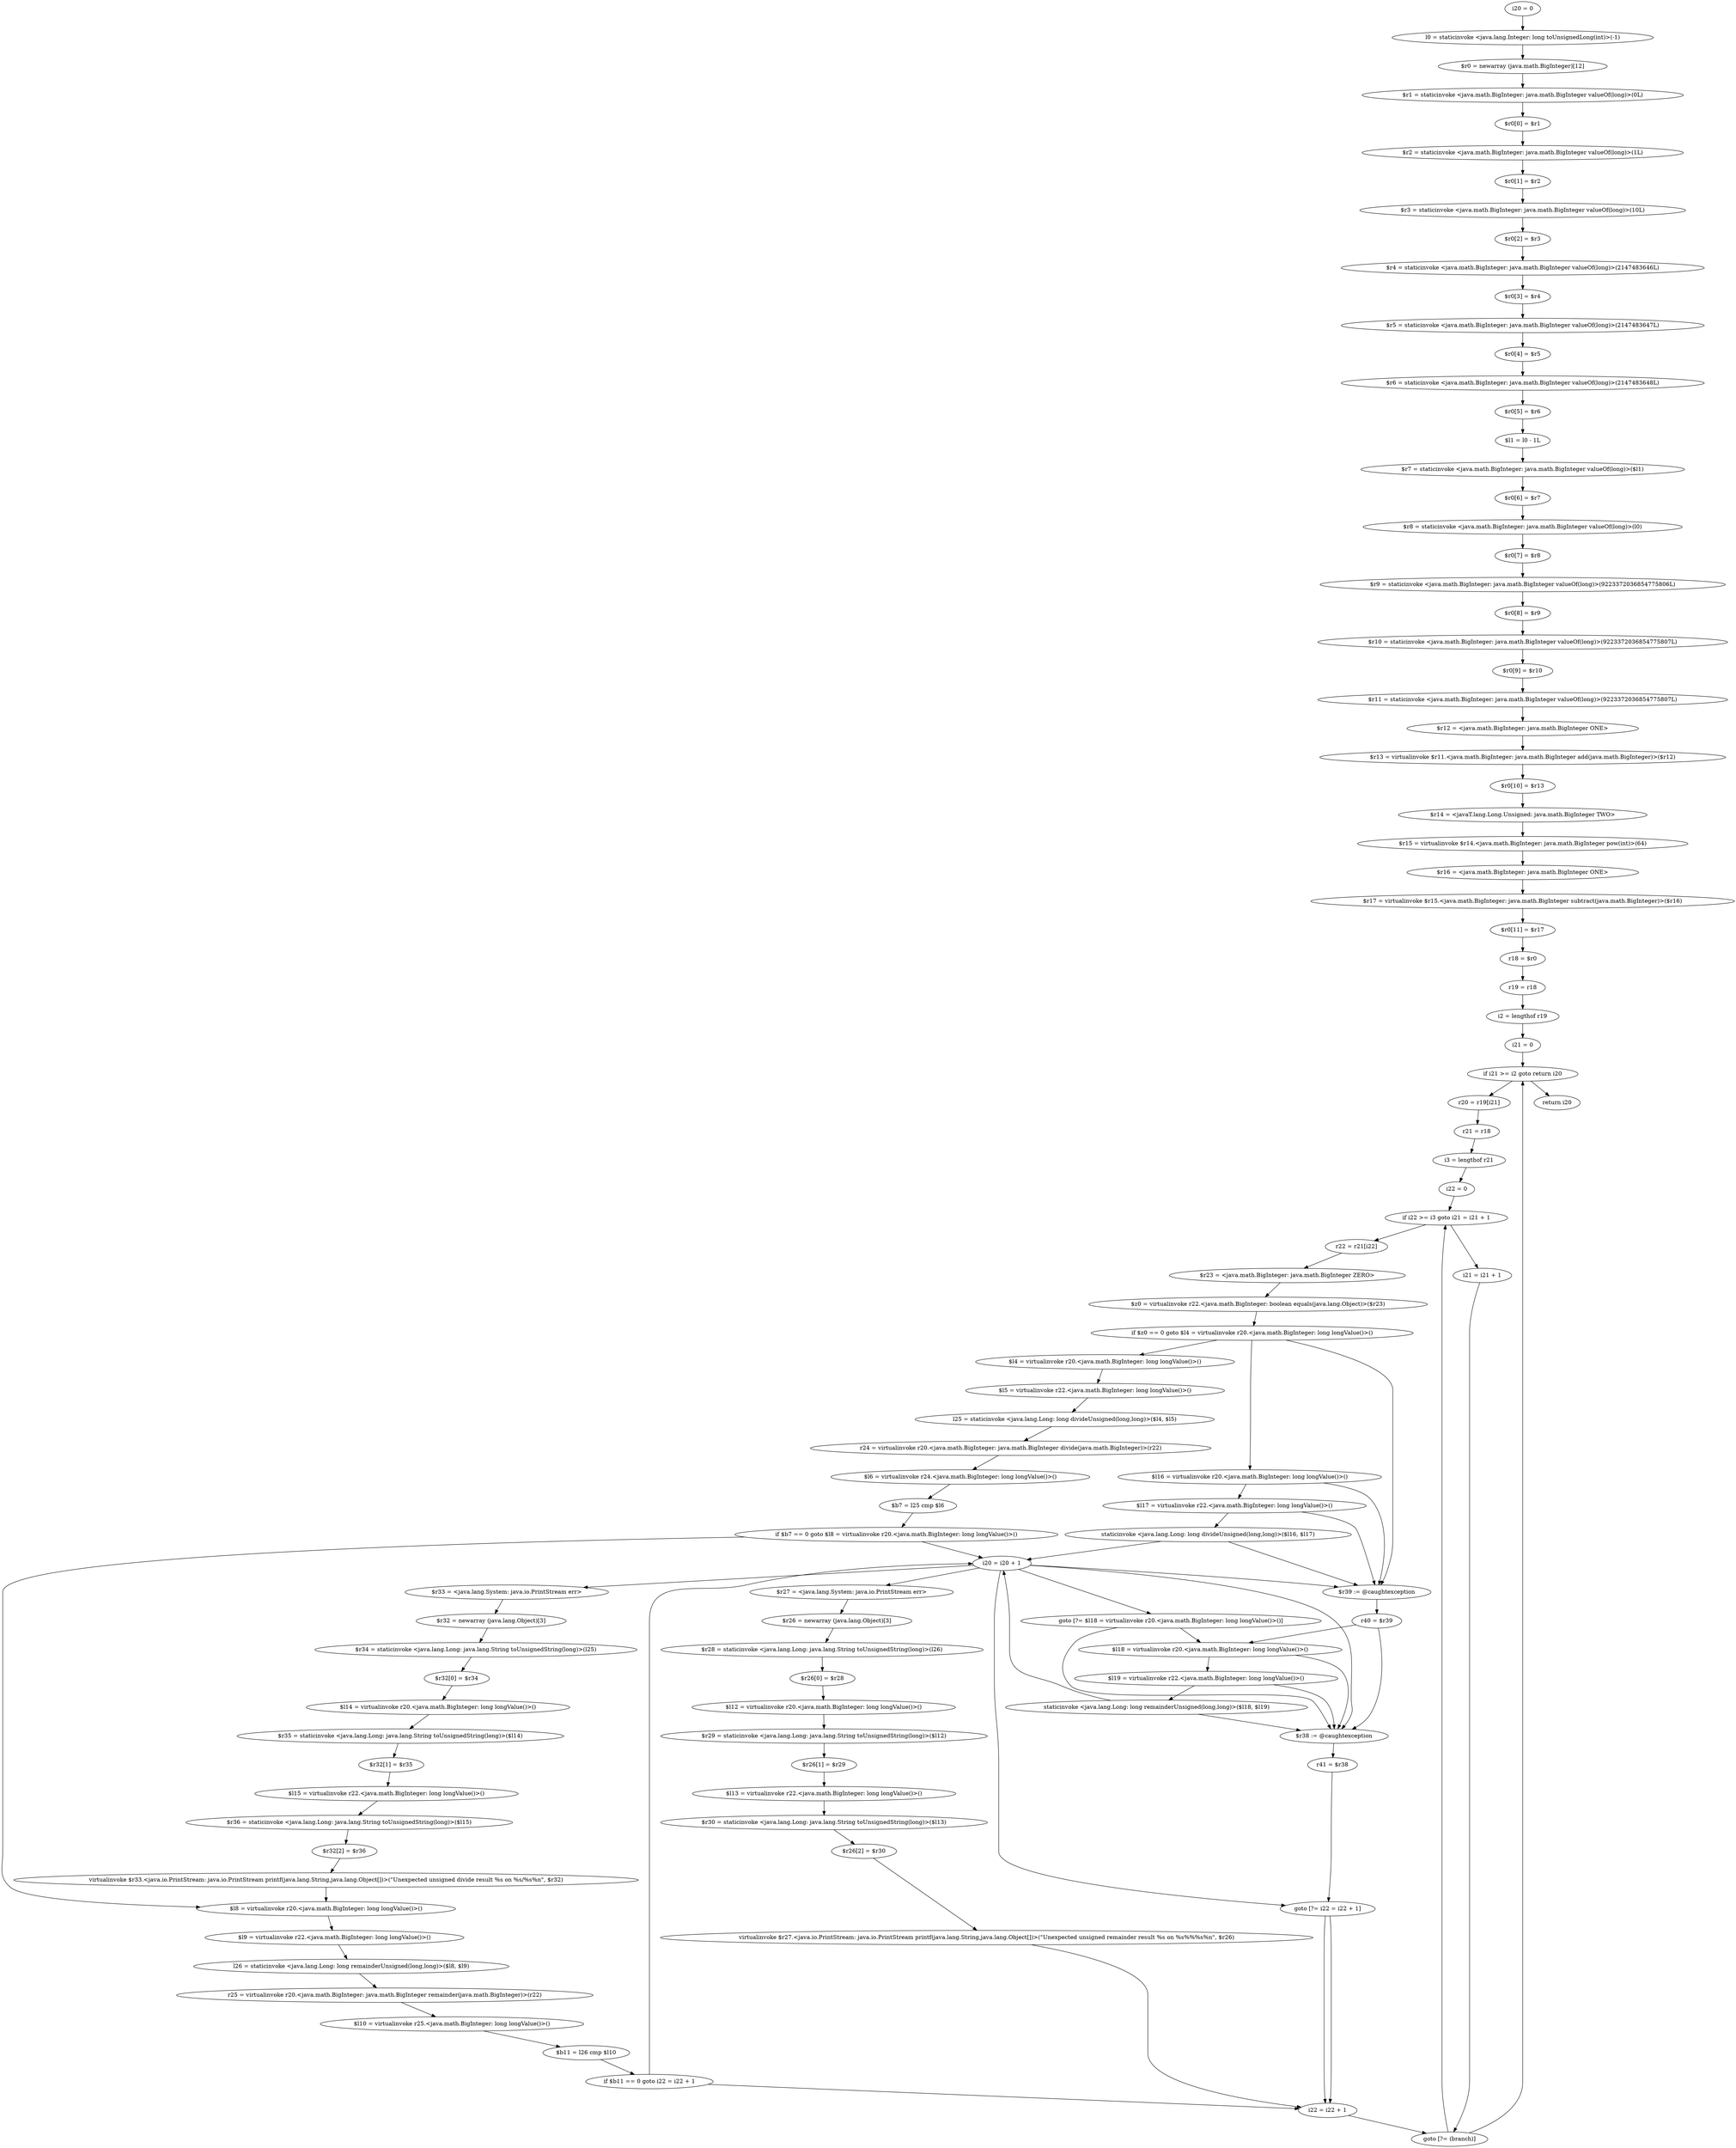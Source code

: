 digraph "unitGraph" {
    "i20 = 0"
    "l0 = staticinvoke <java.lang.Integer: long toUnsignedLong(int)>(-1)"
    "$r0 = newarray (java.math.BigInteger)[12]"
    "$r1 = staticinvoke <java.math.BigInteger: java.math.BigInteger valueOf(long)>(0L)"
    "$r0[0] = $r1"
    "$r2 = staticinvoke <java.math.BigInteger: java.math.BigInteger valueOf(long)>(1L)"
    "$r0[1] = $r2"
    "$r3 = staticinvoke <java.math.BigInteger: java.math.BigInteger valueOf(long)>(10L)"
    "$r0[2] = $r3"
    "$r4 = staticinvoke <java.math.BigInteger: java.math.BigInteger valueOf(long)>(2147483646L)"
    "$r0[3] = $r4"
    "$r5 = staticinvoke <java.math.BigInteger: java.math.BigInteger valueOf(long)>(2147483647L)"
    "$r0[4] = $r5"
    "$r6 = staticinvoke <java.math.BigInteger: java.math.BigInteger valueOf(long)>(2147483648L)"
    "$r0[5] = $r6"
    "$l1 = l0 - 1L"
    "$r7 = staticinvoke <java.math.BigInteger: java.math.BigInteger valueOf(long)>($l1)"
    "$r0[6] = $r7"
    "$r8 = staticinvoke <java.math.BigInteger: java.math.BigInteger valueOf(long)>(l0)"
    "$r0[7] = $r8"
    "$r9 = staticinvoke <java.math.BigInteger: java.math.BigInteger valueOf(long)>(9223372036854775806L)"
    "$r0[8] = $r9"
    "$r10 = staticinvoke <java.math.BigInteger: java.math.BigInteger valueOf(long)>(9223372036854775807L)"
    "$r0[9] = $r10"
    "$r11 = staticinvoke <java.math.BigInteger: java.math.BigInteger valueOf(long)>(9223372036854775807L)"
    "$r12 = <java.math.BigInteger: java.math.BigInteger ONE>"
    "$r13 = virtualinvoke $r11.<java.math.BigInteger: java.math.BigInteger add(java.math.BigInteger)>($r12)"
    "$r0[10] = $r13"
    "$r14 = <javaT.lang.Long.Unsigned: java.math.BigInteger TWO>"
    "$r15 = virtualinvoke $r14.<java.math.BigInteger: java.math.BigInteger pow(int)>(64)"
    "$r16 = <java.math.BigInteger: java.math.BigInteger ONE>"
    "$r17 = virtualinvoke $r15.<java.math.BigInteger: java.math.BigInteger subtract(java.math.BigInteger)>($r16)"
    "$r0[11] = $r17"
    "r18 = $r0"
    "r19 = r18"
    "i2 = lengthof r19"
    "i21 = 0"
    "if i21 >= i2 goto return i20"
    "r20 = r19[i21]"
    "r21 = r18"
    "i3 = lengthof r21"
    "i22 = 0"
    "if i22 >= i3 goto i21 = i21 + 1"
    "r22 = r21[i22]"
    "$r23 = <java.math.BigInteger: java.math.BigInteger ZERO>"
    "$z0 = virtualinvoke r22.<java.math.BigInteger: boolean equals(java.lang.Object)>($r23)"
    "if $z0 == 0 goto $l4 = virtualinvoke r20.<java.math.BigInteger: long longValue()>()"
    "$l16 = virtualinvoke r20.<java.math.BigInteger: long longValue()>()"
    "$l17 = virtualinvoke r22.<java.math.BigInteger: long longValue()>()"
    "staticinvoke <java.lang.Long: long divideUnsigned(long,long)>($l16, $l17)"
    "i20 = i20 + 1"
    "goto [?= $l18 = virtualinvoke r20.<java.math.BigInteger: long longValue()>()]"
    "$r39 := @caughtexception"
    "r40 = $r39"
    "$l18 = virtualinvoke r20.<java.math.BigInteger: long longValue()>()"
    "$l19 = virtualinvoke r22.<java.math.BigInteger: long longValue()>()"
    "staticinvoke <java.lang.Long: long remainderUnsigned(long,long)>($l18, $l19)"
    "goto [?= i22 = i22 + 1]"
    "$r38 := @caughtexception"
    "r41 = $r38"
    "$l4 = virtualinvoke r20.<java.math.BigInteger: long longValue()>()"
    "$l5 = virtualinvoke r22.<java.math.BigInteger: long longValue()>()"
    "l25 = staticinvoke <java.lang.Long: long divideUnsigned(long,long)>($l4, $l5)"
    "r24 = virtualinvoke r20.<java.math.BigInteger: java.math.BigInteger divide(java.math.BigInteger)>(r22)"
    "$l6 = virtualinvoke r24.<java.math.BigInteger: long longValue()>()"
    "$b7 = l25 cmp $l6"
    "if $b7 == 0 goto $l8 = virtualinvoke r20.<java.math.BigInteger: long longValue()>()"
    "$r33 = <java.lang.System: java.io.PrintStream err>"
    "$r32 = newarray (java.lang.Object)[3]"
    "$r34 = staticinvoke <java.lang.Long: java.lang.String toUnsignedString(long)>(l25)"
    "$r32[0] = $r34"
    "$l14 = virtualinvoke r20.<java.math.BigInteger: long longValue()>()"
    "$r35 = staticinvoke <java.lang.Long: java.lang.String toUnsignedString(long)>($l14)"
    "$r32[1] = $r35"
    "$l15 = virtualinvoke r22.<java.math.BigInteger: long longValue()>()"
    "$r36 = staticinvoke <java.lang.Long: java.lang.String toUnsignedString(long)>($l15)"
    "$r32[2] = $r36"
    "virtualinvoke $r33.<java.io.PrintStream: java.io.PrintStream printf(java.lang.String,java.lang.Object[])>(\"Unexpected unsigned divide result %s on %s/%s%n\", $r32)"
    "$l8 = virtualinvoke r20.<java.math.BigInteger: long longValue()>()"
    "$l9 = virtualinvoke r22.<java.math.BigInteger: long longValue()>()"
    "l26 = staticinvoke <java.lang.Long: long remainderUnsigned(long,long)>($l8, $l9)"
    "r25 = virtualinvoke r20.<java.math.BigInteger: java.math.BigInteger remainder(java.math.BigInteger)>(r22)"
    "$l10 = virtualinvoke r25.<java.math.BigInteger: long longValue()>()"
    "$b11 = l26 cmp $l10"
    "if $b11 == 0 goto i22 = i22 + 1"
    "$r27 = <java.lang.System: java.io.PrintStream err>"
    "$r26 = newarray (java.lang.Object)[3]"
    "$r28 = staticinvoke <java.lang.Long: java.lang.String toUnsignedString(long)>(l26)"
    "$r26[0] = $r28"
    "$l12 = virtualinvoke r20.<java.math.BigInteger: long longValue()>()"
    "$r29 = staticinvoke <java.lang.Long: java.lang.String toUnsignedString(long)>($l12)"
    "$r26[1] = $r29"
    "$l13 = virtualinvoke r22.<java.math.BigInteger: long longValue()>()"
    "$r30 = staticinvoke <java.lang.Long: java.lang.String toUnsignedString(long)>($l13)"
    "$r26[2] = $r30"
    "virtualinvoke $r27.<java.io.PrintStream: java.io.PrintStream printf(java.lang.String,java.lang.Object[])>(\"Unexpected unsigned remainder result %s on %s%%%s%n\", $r26)"
    "i22 = i22 + 1"
    "goto [?= (branch)]"
    "i21 = i21 + 1"
    "return i20"
    "i20 = 0"->"l0 = staticinvoke <java.lang.Integer: long toUnsignedLong(int)>(-1)";
    "l0 = staticinvoke <java.lang.Integer: long toUnsignedLong(int)>(-1)"->"$r0 = newarray (java.math.BigInteger)[12]";
    "$r0 = newarray (java.math.BigInteger)[12]"->"$r1 = staticinvoke <java.math.BigInteger: java.math.BigInteger valueOf(long)>(0L)";
    "$r1 = staticinvoke <java.math.BigInteger: java.math.BigInteger valueOf(long)>(0L)"->"$r0[0] = $r1";
    "$r0[0] = $r1"->"$r2 = staticinvoke <java.math.BigInteger: java.math.BigInteger valueOf(long)>(1L)";
    "$r2 = staticinvoke <java.math.BigInteger: java.math.BigInteger valueOf(long)>(1L)"->"$r0[1] = $r2";
    "$r0[1] = $r2"->"$r3 = staticinvoke <java.math.BigInteger: java.math.BigInteger valueOf(long)>(10L)";
    "$r3 = staticinvoke <java.math.BigInteger: java.math.BigInteger valueOf(long)>(10L)"->"$r0[2] = $r3";
    "$r0[2] = $r3"->"$r4 = staticinvoke <java.math.BigInteger: java.math.BigInteger valueOf(long)>(2147483646L)";
    "$r4 = staticinvoke <java.math.BigInteger: java.math.BigInteger valueOf(long)>(2147483646L)"->"$r0[3] = $r4";
    "$r0[3] = $r4"->"$r5 = staticinvoke <java.math.BigInteger: java.math.BigInteger valueOf(long)>(2147483647L)";
    "$r5 = staticinvoke <java.math.BigInteger: java.math.BigInteger valueOf(long)>(2147483647L)"->"$r0[4] = $r5";
    "$r0[4] = $r5"->"$r6 = staticinvoke <java.math.BigInteger: java.math.BigInteger valueOf(long)>(2147483648L)";
    "$r6 = staticinvoke <java.math.BigInteger: java.math.BigInteger valueOf(long)>(2147483648L)"->"$r0[5] = $r6";
    "$r0[5] = $r6"->"$l1 = l0 - 1L";
    "$l1 = l0 - 1L"->"$r7 = staticinvoke <java.math.BigInteger: java.math.BigInteger valueOf(long)>($l1)";
    "$r7 = staticinvoke <java.math.BigInteger: java.math.BigInteger valueOf(long)>($l1)"->"$r0[6] = $r7";
    "$r0[6] = $r7"->"$r8 = staticinvoke <java.math.BigInteger: java.math.BigInteger valueOf(long)>(l0)";
    "$r8 = staticinvoke <java.math.BigInteger: java.math.BigInteger valueOf(long)>(l0)"->"$r0[7] = $r8";
    "$r0[7] = $r8"->"$r9 = staticinvoke <java.math.BigInteger: java.math.BigInteger valueOf(long)>(9223372036854775806L)";
    "$r9 = staticinvoke <java.math.BigInteger: java.math.BigInteger valueOf(long)>(9223372036854775806L)"->"$r0[8] = $r9";
    "$r0[8] = $r9"->"$r10 = staticinvoke <java.math.BigInteger: java.math.BigInteger valueOf(long)>(9223372036854775807L)";
    "$r10 = staticinvoke <java.math.BigInteger: java.math.BigInteger valueOf(long)>(9223372036854775807L)"->"$r0[9] = $r10";
    "$r0[9] = $r10"->"$r11 = staticinvoke <java.math.BigInteger: java.math.BigInteger valueOf(long)>(9223372036854775807L)";
    "$r11 = staticinvoke <java.math.BigInteger: java.math.BigInteger valueOf(long)>(9223372036854775807L)"->"$r12 = <java.math.BigInteger: java.math.BigInteger ONE>";
    "$r12 = <java.math.BigInteger: java.math.BigInteger ONE>"->"$r13 = virtualinvoke $r11.<java.math.BigInteger: java.math.BigInteger add(java.math.BigInteger)>($r12)";
    "$r13 = virtualinvoke $r11.<java.math.BigInteger: java.math.BigInteger add(java.math.BigInteger)>($r12)"->"$r0[10] = $r13";
    "$r0[10] = $r13"->"$r14 = <javaT.lang.Long.Unsigned: java.math.BigInteger TWO>";
    "$r14 = <javaT.lang.Long.Unsigned: java.math.BigInteger TWO>"->"$r15 = virtualinvoke $r14.<java.math.BigInteger: java.math.BigInteger pow(int)>(64)";
    "$r15 = virtualinvoke $r14.<java.math.BigInteger: java.math.BigInteger pow(int)>(64)"->"$r16 = <java.math.BigInteger: java.math.BigInteger ONE>";
    "$r16 = <java.math.BigInteger: java.math.BigInteger ONE>"->"$r17 = virtualinvoke $r15.<java.math.BigInteger: java.math.BigInteger subtract(java.math.BigInteger)>($r16)";
    "$r17 = virtualinvoke $r15.<java.math.BigInteger: java.math.BigInteger subtract(java.math.BigInteger)>($r16)"->"$r0[11] = $r17";
    "$r0[11] = $r17"->"r18 = $r0";
    "r18 = $r0"->"r19 = r18";
    "r19 = r18"->"i2 = lengthof r19";
    "i2 = lengthof r19"->"i21 = 0";
    "i21 = 0"->"if i21 >= i2 goto return i20";
    "if i21 >= i2 goto return i20"->"r20 = r19[i21]";
    "if i21 >= i2 goto return i20"->"return i20";
    "r20 = r19[i21]"->"r21 = r18";
    "r21 = r18"->"i3 = lengthof r21";
    "i3 = lengthof r21"->"i22 = 0";
    "i22 = 0"->"if i22 >= i3 goto i21 = i21 + 1";
    "if i22 >= i3 goto i21 = i21 + 1"->"r22 = r21[i22]";
    "if i22 >= i3 goto i21 = i21 + 1"->"i21 = i21 + 1";
    "r22 = r21[i22]"->"$r23 = <java.math.BigInteger: java.math.BigInteger ZERO>";
    "$r23 = <java.math.BigInteger: java.math.BigInteger ZERO>"->"$z0 = virtualinvoke r22.<java.math.BigInteger: boolean equals(java.lang.Object)>($r23)";
    "$z0 = virtualinvoke r22.<java.math.BigInteger: boolean equals(java.lang.Object)>($r23)"->"if $z0 == 0 goto $l4 = virtualinvoke r20.<java.math.BigInteger: long longValue()>()";
    "if $z0 == 0 goto $l4 = virtualinvoke r20.<java.math.BigInteger: long longValue()>()"->"$l16 = virtualinvoke r20.<java.math.BigInteger: long longValue()>()";
    "if $z0 == 0 goto $l4 = virtualinvoke r20.<java.math.BigInteger: long longValue()>()"->"$l4 = virtualinvoke r20.<java.math.BigInteger: long longValue()>()";
    "if $z0 == 0 goto $l4 = virtualinvoke r20.<java.math.BigInteger: long longValue()>()"->"$r39 := @caughtexception";
    "$l16 = virtualinvoke r20.<java.math.BigInteger: long longValue()>()"->"$l17 = virtualinvoke r22.<java.math.BigInteger: long longValue()>()";
    "$l16 = virtualinvoke r20.<java.math.BigInteger: long longValue()>()"->"$r39 := @caughtexception";
    "$l17 = virtualinvoke r22.<java.math.BigInteger: long longValue()>()"->"staticinvoke <java.lang.Long: long divideUnsigned(long,long)>($l16, $l17)";
    "$l17 = virtualinvoke r22.<java.math.BigInteger: long longValue()>()"->"$r39 := @caughtexception";
    "staticinvoke <java.lang.Long: long divideUnsigned(long,long)>($l16, $l17)"->"i20 = i20 + 1";
    "staticinvoke <java.lang.Long: long divideUnsigned(long,long)>($l16, $l17)"->"$r39 := @caughtexception";
    "i20 = i20 + 1"->"goto [?= $l18 = virtualinvoke r20.<java.math.BigInteger: long longValue()>()]";
    "i20 = i20 + 1"->"$r39 := @caughtexception";
    "goto [?= $l18 = virtualinvoke r20.<java.math.BigInteger: long longValue()>()]"->"$l18 = virtualinvoke r20.<java.math.BigInteger: long longValue()>()";
    "goto [?= $l18 = virtualinvoke r20.<java.math.BigInteger: long longValue()>()]"->"$r38 := @caughtexception";
    "$r39 := @caughtexception"->"r40 = $r39";
    "r40 = $r39"->"$l18 = virtualinvoke r20.<java.math.BigInteger: long longValue()>()";
    "r40 = $r39"->"$r38 := @caughtexception";
    "$l18 = virtualinvoke r20.<java.math.BigInteger: long longValue()>()"->"$l19 = virtualinvoke r22.<java.math.BigInteger: long longValue()>()";
    "$l18 = virtualinvoke r20.<java.math.BigInteger: long longValue()>()"->"$r38 := @caughtexception";
    "$l19 = virtualinvoke r22.<java.math.BigInteger: long longValue()>()"->"staticinvoke <java.lang.Long: long remainderUnsigned(long,long)>($l18, $l19)";
    "$l19 = virtualinvoke r22.<java.math.BigInteger: long longValue()>()"->"$r38 := @caughtexception";
    "staticinvoke <java.lang.Long: long remainderUnsigned(long,long)>($l18, $l19)"->"i20 = i20 + 1";
    "staticinvoke <java.lang.Long: long remainderUnsigned(long,long)>($l18, $l19)"->"$r38 := @caughtexception";
    "i20 = i20 + 1"->"goto [?= i22 = i22 + 1]";
    "i20 = i20 + 1"->"$r38 := @caughtexception";
    "goto [?= i22 = i22 + 1]"->"i22 = i22 + 1";
    "$r38 := @caughtexception"->"r41 = $r38";
    "r41 = $r38"->"goto [?= i22 = i22 + 1]";
    "goto [?= i22 = i22 + 1]"->"i22 = i22 + 1";
    "$l4 = virtualinvoke r20.<java.math.BigInteger: long longValue()>()"->"$l5 = virtualinvoke r22.<java.math.BigInteger: long longValue()>()";
    "$l5 = virtualinvoke r22.<java.math.BigInteger: long longValue()>()"->"l25 = staticinvoke <java.lang.Long: long divideUnsigned(long,long)>($l4, $l5)";
    "l25 = staticinvoke <java.lang.Long: long divideUnsigned(long,long)>($l4, $l5)"->"r24 = virtualinvoke r20.<java.math.BigInteger: java.math.BigInteger divide(java.math.BigInteger)>(r22)";
    "r24 = virtualinvoke r20.<java.math.BigInteger: java.math.BigInteger divide(java.math.BigInteger)>(r22)"->"$l6 = virtualinvoke r24.<java.math.BigInteger: long longValue()>()";
    "$l6 = virtualinvoke r24.<java.math.BigInteger: long longValue()>()"->"$b7 = l25 cmp $l6";
    "$b7 = l25 cmp $l6"->"if $b7 == 0 goto $l8 = virtualinvoke r20.<java.math.BigInteger: long longValue()>()";
    "if $b7 == 0 goto $l8 = virtualinvoke r20.<java.math.BigInteger: long longValue()>()"->"i20 = i20 + 1";
    "if $b7 == 0 goto $l8 = virtualinvoke r20.<java.math.BigInteger: long longValue()>()"->"$l8 = virtualinvoke r20.<java.math.BigInteger: long longValue()>()";
    "i20 = i20 + 1"->"$r33 = <java.lang.System: java.io.PrintStream err>";
    "$r33 = <java.lang.System: java.io.PrintStream err>"->"$r32 = newarray (java.lang.Object)[3]";
    "$r32 = newarray (java.lang.Object)[3]"->"$r34 = staticinvoke <java.lang.Long: java.lang.String toUnsignedString(long)>(l25)";
    "$r34 = staticinvoke <java.lang.Long: java.lang.String toUnsignedString(long)>(l25)"->"$r32[0] = $r34";
    "$r32[0] = $r34"->"$l14 = virtualinvoke r20.<java.math.BigInteger: long longValue()>()";
    "$l14 = virtualinvoke r20.<java.math.BigInteger: long longValue()>()"->"$r35 = staticinvoke <java.lang.Long: java.lang.String toUnsignedString(long)>($l14)";
    "$r35 = staticinvoke <java.lang.Long: java.lang.String toUnsignedString(long)>($l14)"->"$r32[1] = $r35";
    "$r32[1] = $r35"->"$l15 = virtualinvoke r22.<java.math.BigInteger: long longValue()>()";
    "$l15 = virtualinvoke r22.<java.math.BigInteger: long longValue()>()"->"$r36 = staticinvoke <java.lang.Long: java.lang.String toUnsignedString(long)>($l15)";
    "$r36 = staticinvoke <java.lang.Long: java.lang.String toUnsignedString(long)>($l15)"->"$r32[2] = $r36";
    "$r32[2] = $r36"->"virtualinvoke $r33.<java.io.PrintStream: java.io.PrintStream printf(java.lang.String,java.lang.Object[])>(\"Unexpected unsigned divide result %s on %s/%s%n\", $r32)";
    "virtualinvoke $r33.<java.io.PrintStream: java.io.PrintStream printf(java.lang.String,java.lang.Object[])>(\"Unexpected unsigned divide result %s on %s/%s%n\", $r32)"->"$l8 = virtualinvoke r20.<java.math.BigInteger: long longValue()>()";
    "$l8 = virtualinvoke r20.<java.math.BigInteger: long longValue()>()"->"$l9 = virtualinvoke r22.<java.math.BigInteger: long longValue()>()";
    "$l9 = virtualinvoke r22.<java.math.BigInteger: long longValue()>()"->"l26 = staticinvoke <java.lang.Long: long remainderUnsigned(long,long)>($l8, $l9)";
    "l26 = staticinvoke <java.lang.Long: long remainderUnsigned(long,long)>($l8, $l9)"->"r25 = virtualinvoke r20.<java.math.BigInteger: java.math.BigInteger remainder(java.math.BigInteger)>(r22)";
    "r25 = virtualinvoke r20.<java.math.BigInteger: java.math.BigInteger remainder(java.math.BigInteger)>(r22)"->"$l10 = virtualinvoke r25.<java.math.BigInteger: long longValue()>()";
    "$l10 = virtualinvoke r25.<java.math.BigInteger: long longValue()>()"->"$b11 = l26 cmp $l10";
    "$b11 = l26 cmp $l10"->"if $b11 == 0 goto i22 = i22 + 1";
    "if $b11 == 0 goto i22 = i22 + 1"->"i20 = i20 + 1";
    "if $b11 == 0 goto i22 = i22 + 1"->"i22 = i22 + 1";
    "i20 = i20 + 1"->"$r27 = <java.lang.System: java.io.PrintStream err>";
    "$r27 = <java.lang.System: java.io.PrintStream err>"->"$r26 = newarray (java.lang.Object)[3]";
    "$r26 = newarray (java.lang.Object)[3]"->"$r28 = staticinvoke <java.lang.Long: java.lang.String toUnsignedString(long)>(l26)";
    "$r28 = staticinvoke <java.lang.Long: java.lang.String toUnsignedString(long)>(l26)"->"$r26[0] = $r28";
    "$r26[0] = $r28"->"$l12 = virtualinvoke r20.<java.math.BigInteger: long longValue()>()";
    "$l12 = virtualinvoke r20.<java.math.BigInteger: long longValue()>()"->"$r29 = staticinvoke <java.lang.Long: java.lang.String toUnsignedString(long)>($l12)";
    "$r29 = staticinvoke <java.lang.Long: java.lang.String toUnsignedString(long)>($l12)"->"$r26[1] = $r29";
    "$r26[1] = $r29"->"$l13 = virtualinvoke r22.<java.math.BigInteger: long longValue()>()";
    "$l13 = virtualinvoke r22.<java.math.BigInteger: long longValue()>()"->"$r30 = staticinvoke <java.lang.Long: java.lang.String toUnsignedString(long)>($l13)";
    "$r30 = staticinvoke <java.lang.Long: java.lang.String toUnsignedString(long)>($l13)"->"$r26[2] = $r30";
    "$r26[2] = $r30"->"virtualinvoke $r27.<java.io.PrintStream: java.io.PrintStream printf(java.lang.String,java.lang.Object[])>(\"Unexpected unsigned remainder result %s on %s%%%s%n\", $r26)";
    "virtualinvoke $r27.<java.io.PrintStream: java.io.PrintStream printf(java.lang.String,java.lang.Object[])>(\"Unexpected unsigned remainder result %s on %s%%%s%n\", $r26)"->"i22 = i22 + 1";
    "i22 = i22 + 1"->"goto [?= (branch)]";
    "goto [?= (branch)]"->"if i22 >= i3 goto i21 = i21 + 1";
    "i21 = i21 + 1"->"goto [?= (branch)]";
    "goto [?= (branch)]"->"if i21 >= i2 goto return i20";
}
